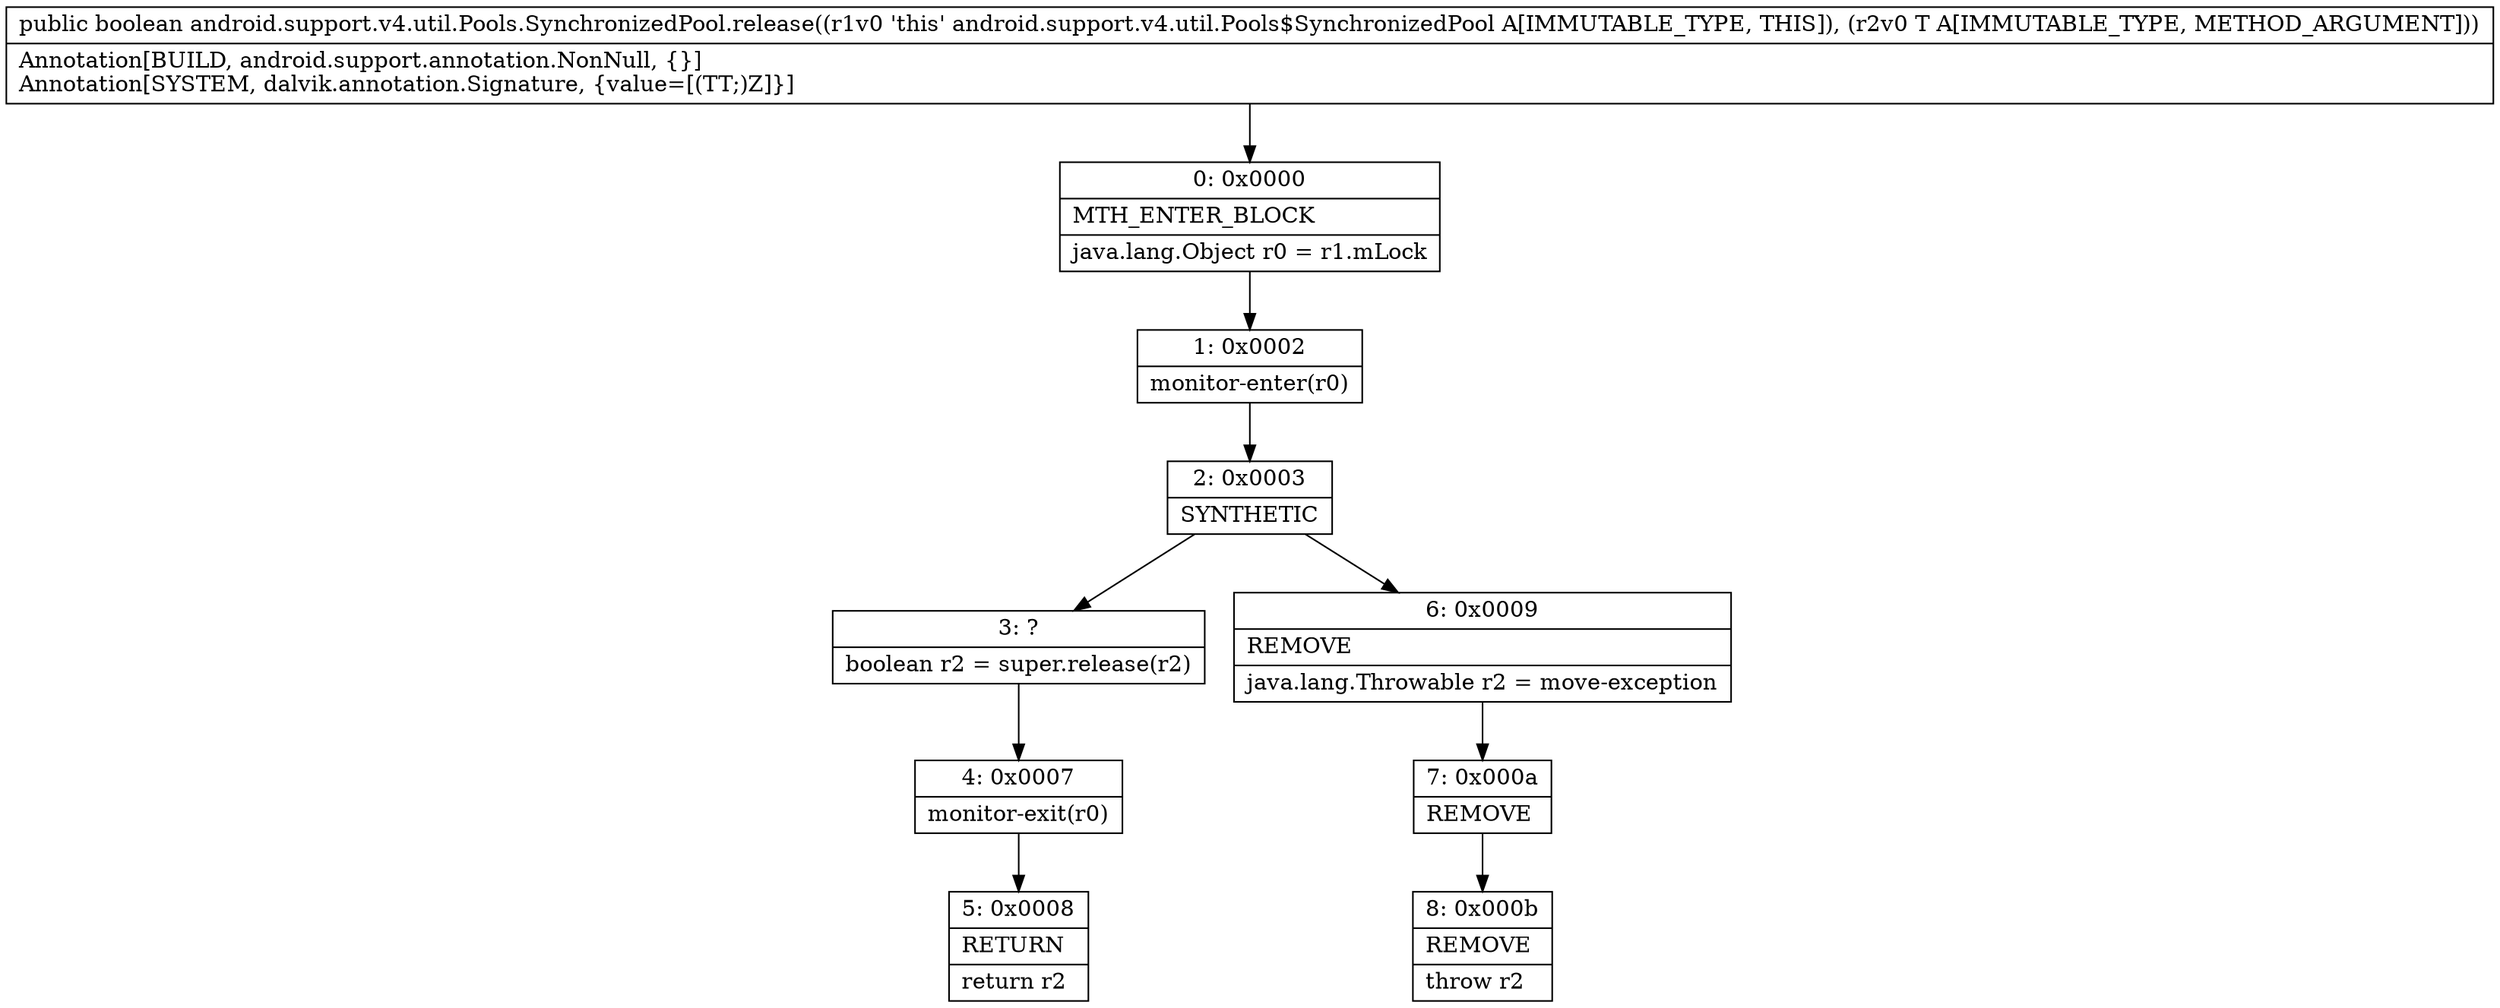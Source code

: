 digraph "CFG forandroid.support.v4.util.Pools.SynchronizedPool.release(Ljava\/lang\/Object;)Z" {
Node_0 [shape=record,label="{0\:\ 0x0000|MTH_ENTER_BLOCK\l|java.lang.Object r0 = r1.mLock\l}"];
Node_1 [shape=record,label="{1\:\ 0x0002|monitor\-enter(r0)\l}"];
Node_2 [shape=record,label="{2\:\ 0x0003|SYNTHETIC\l}"];
Node_3 [shape=record,label="{3\:\ ?|boolean r2 = super.release(r2)\l}"];
Node_4 [shape=record,label="{4\:\ 0x0007|monitor\-exit(r0)\l}"];
Node_5 [shape=record,label="{5\:\ 0x0008|RETURN\l|return r2\l}"];
Node_6 [shape=record,label="{6\:\ 0x0009|REMOVE\l|java.lang.Throwable r2 = move\-exception\l}"];
Node_7 [shape=record,label="{7\:\ 0x000a|REMOVE\l}"];
Node_8 [shape=record,label="{8\:\ 0x000b|REMOVE\l|throw r2\l}"];
MethodNode[shape=record,label="{public boolean android.support.v4.util.Pools.SynchronizedPool.release((r1v0 'this' android.support.v4.util.Pools$SynchronizedPool A[IMMUTABLE_TYPE, THIS]), (r2v0 T A[IMMUTABLE_TYPE, METHOD_ARGUMENT]))  | Annotation[BUILD, android.support.annotation.NonNull, \{\}]\lAnnotation[SYSTEM, dalvik.annotation.Signature, \{value=[(TT;)Z]\}]\l}"];
MethodNode -> Node_0;
Node_0 -> Node_1;
Node_1 -> Node_2;
Node_2 -> Node_3;
Node_2 -> Node_6;
Node_3 -> Node_4;
Node_4 -> Node_5;
Node_6 -> Node_7;
Node_7 -> Node_8;
}

